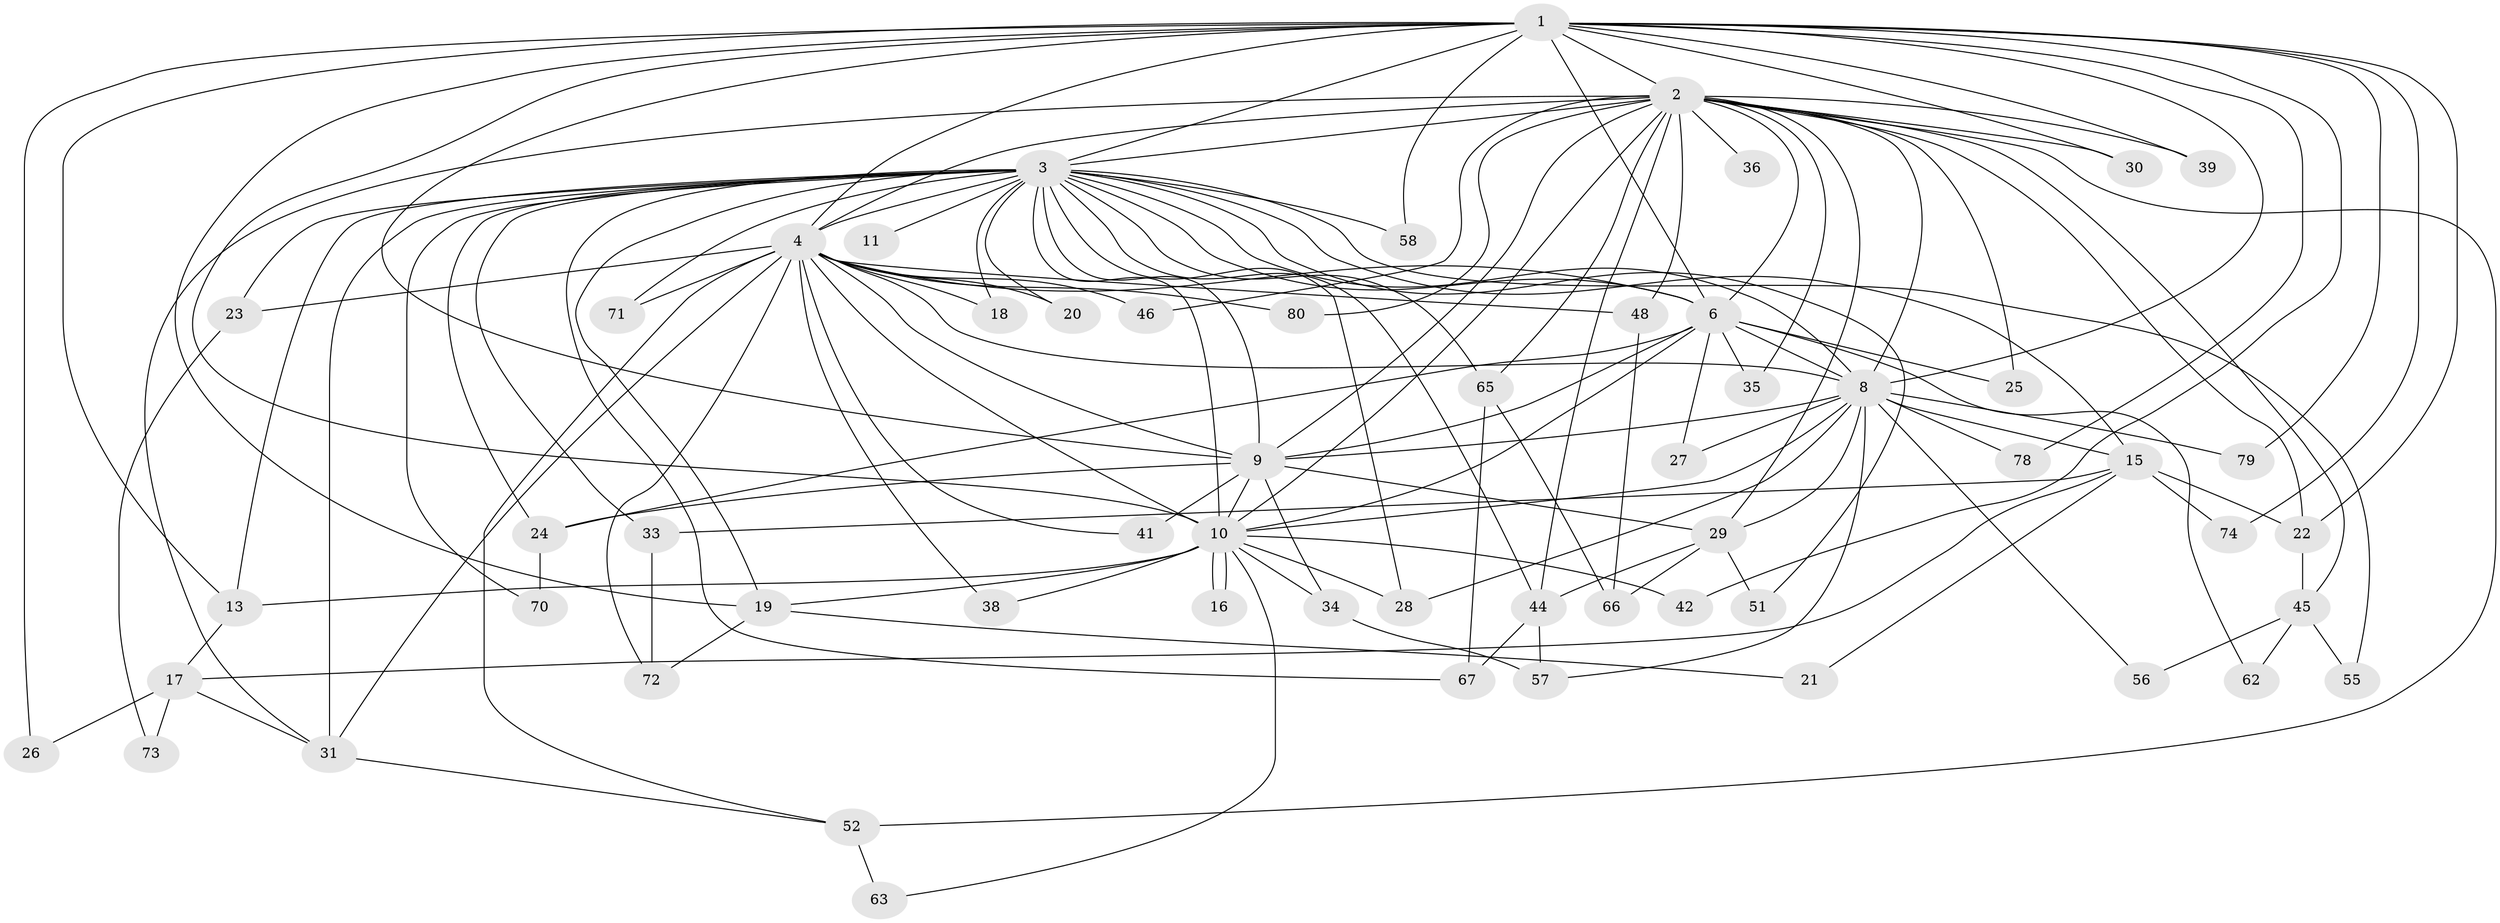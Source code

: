 // Generated by graph-tools (version 1.1) at 2025/51/02/27/25 19:51:42]
// undirected, 58 vertices, 140 edges
graph export_dot {
graph [start="1"]
  node [color=gray90,style=filled];
  1 [super="+83"];
  2 [super="+5"];
  3 [super="+7"];
  4 [super="+40"];
  6 [super="+64"];
  8 [super="+12"];
  9 [super="+14"];
  10 [super="+32"];
  11;
  13 [super="+37"];
  15 [super="+61"];
  16;
  17 [super="+59"];
  18;
  19 [super="+68"];
  20;
  21;
  22 [super="+43"];
  23 [super="+76"];
  24 [super="+50"];
  25;
  26;
  27;
  28;
  29 [super="+77"];
  30;
  31 [super="+47"];
  33;
  34;
  35 [super="+60"];
  36;
  38;
  39;
  41 [super="+49"];
  42;
  44 [super="+54"];
  45;
  46;
  48 [super="+82"];
  51;
  52 [super="+53"];
  55;
  56;
  57 [super="+69"];
  58;
  62;
  63;
  65;
  66;
  67 [super="+75"];
  70;
  71;
  72 [super="+81"];
  73;
  74;
  78;
  79;
  80;
  1 -- 2 [weight=2];
  1 -- 3 [weight=2];
  1 -- 4 [weight=2];
  1 -- 6;
  1 -- 8;
  1 -- 9;
  1 -- 10;
  1 -- 19;
  1 -- 26;
  1 -- 30;
  1 -- 39;
  1 -- 42;
  1 -- 58;
  1 -- 74;
  1 -- 78;
  1 -- 79;
  1 -- 22;
  1 -- 13;
  2 -- 3 [weight=4];
  2 -- 4 [weight=2];
  2 -- 6 [weight=3];
  2 -- 8 [weight=2];
  2 -- 9 [weight=2];
  2 -- 10 [weight=2];
  2 -- 30;
  2 -- 36 [weight=2];
  2 -- 39;
  2 -- 44;
  2 -- 80;
  2 -- 65;
  2 -- 22;
  2 -- 25;
  2 -- 29;
  2 -- 31;
  2 -- 35 [weight=2];
  2 -- 45;
  2 -- 46;
  2 -- 48;
  2 -- 52;
  3 -- 4 [weight=3];
  3 -- 6 [weight=2];
  3 -- 8 [weight=3];
  3 -- 9 [weight=2];
  3 -- 10 [weight=2];
  3 -- 11 [weight=2];
  3 -- 31;
  3 -- 70;
  3 -- 65;
  3 -- 67;
  3 -- 13;
  3 -- 71;
  3 -- 15 [weight=2];
  3 -- 18;
  3 -- 19;
  3 -- 20;
  3 -- 23 [weight=2];
  3 -- 24;
  3 -- 28;
  3 -- 33;
  3 -- 44;
  3 -- 51;
  3 -- 55;
  3 -- 58;
  4 -- 6;
  4 -- 8;
  4 -- 9;
  4 -- 10;
  4 -- 18;
  4 -- 20;
  4 -- 23;
  4 -- 38;
  4 -- 41;
  4 -- 48;
  4 -- 52;
  4 -- 71;
  4 -- 80;
  4 -- 46;
  4 -- 72;
  4 -- 31;
  6 -- 8;
  6 -- 9 [weight=2];
  6 -- 10;
  6 -- 24;
  6 -- 25;
  6 -- 27;
  6 -- 35;
  6 -- 62;
  8 -- 9;
  8 -- 10;
  8 -- 15;
  8 -- 27;
  8 -- 28;
  8 -- 56;
  8 -- 78;
  8 -- 79;
  8 -- 57;
  8 -- 29;
  9 -- 10;
  9 -- 34;
  9 -- 29;
  9 -- 24;
  9 -- 41 [weight=2];
  10 -- 13;
  10 -- 16;
  10 -- 16;
  10 -- 34;
  10 -- 38;
  10 -- 42;
  10 -- 28;
  10 -- 63;
  10 -- 19;
  13 -- 17;
  15 -- 17;
  15 -- 21;
  15 -- 22;
  15 -- 33;
  15 -- 74;
  17 -- 26;
  17 -- 73;
  17 -- 31;
  19 -- 21;
  19 -- 72;
  22 -- 45;
  23 -- 73;
  24 -- 70;
  29 -- 51;
  29 -- 66;
  29 -- 44;
  31 -- 52;
  33 -- 72;
  34 -- 57;
  44 -- 57;
  44 -- 67;
  45 -- 55;
  45 -- 56;
  45 -- 62;
  48 -- 66;
  52 -- 63;
  65 -- 66;
  65 -- 67;
}
